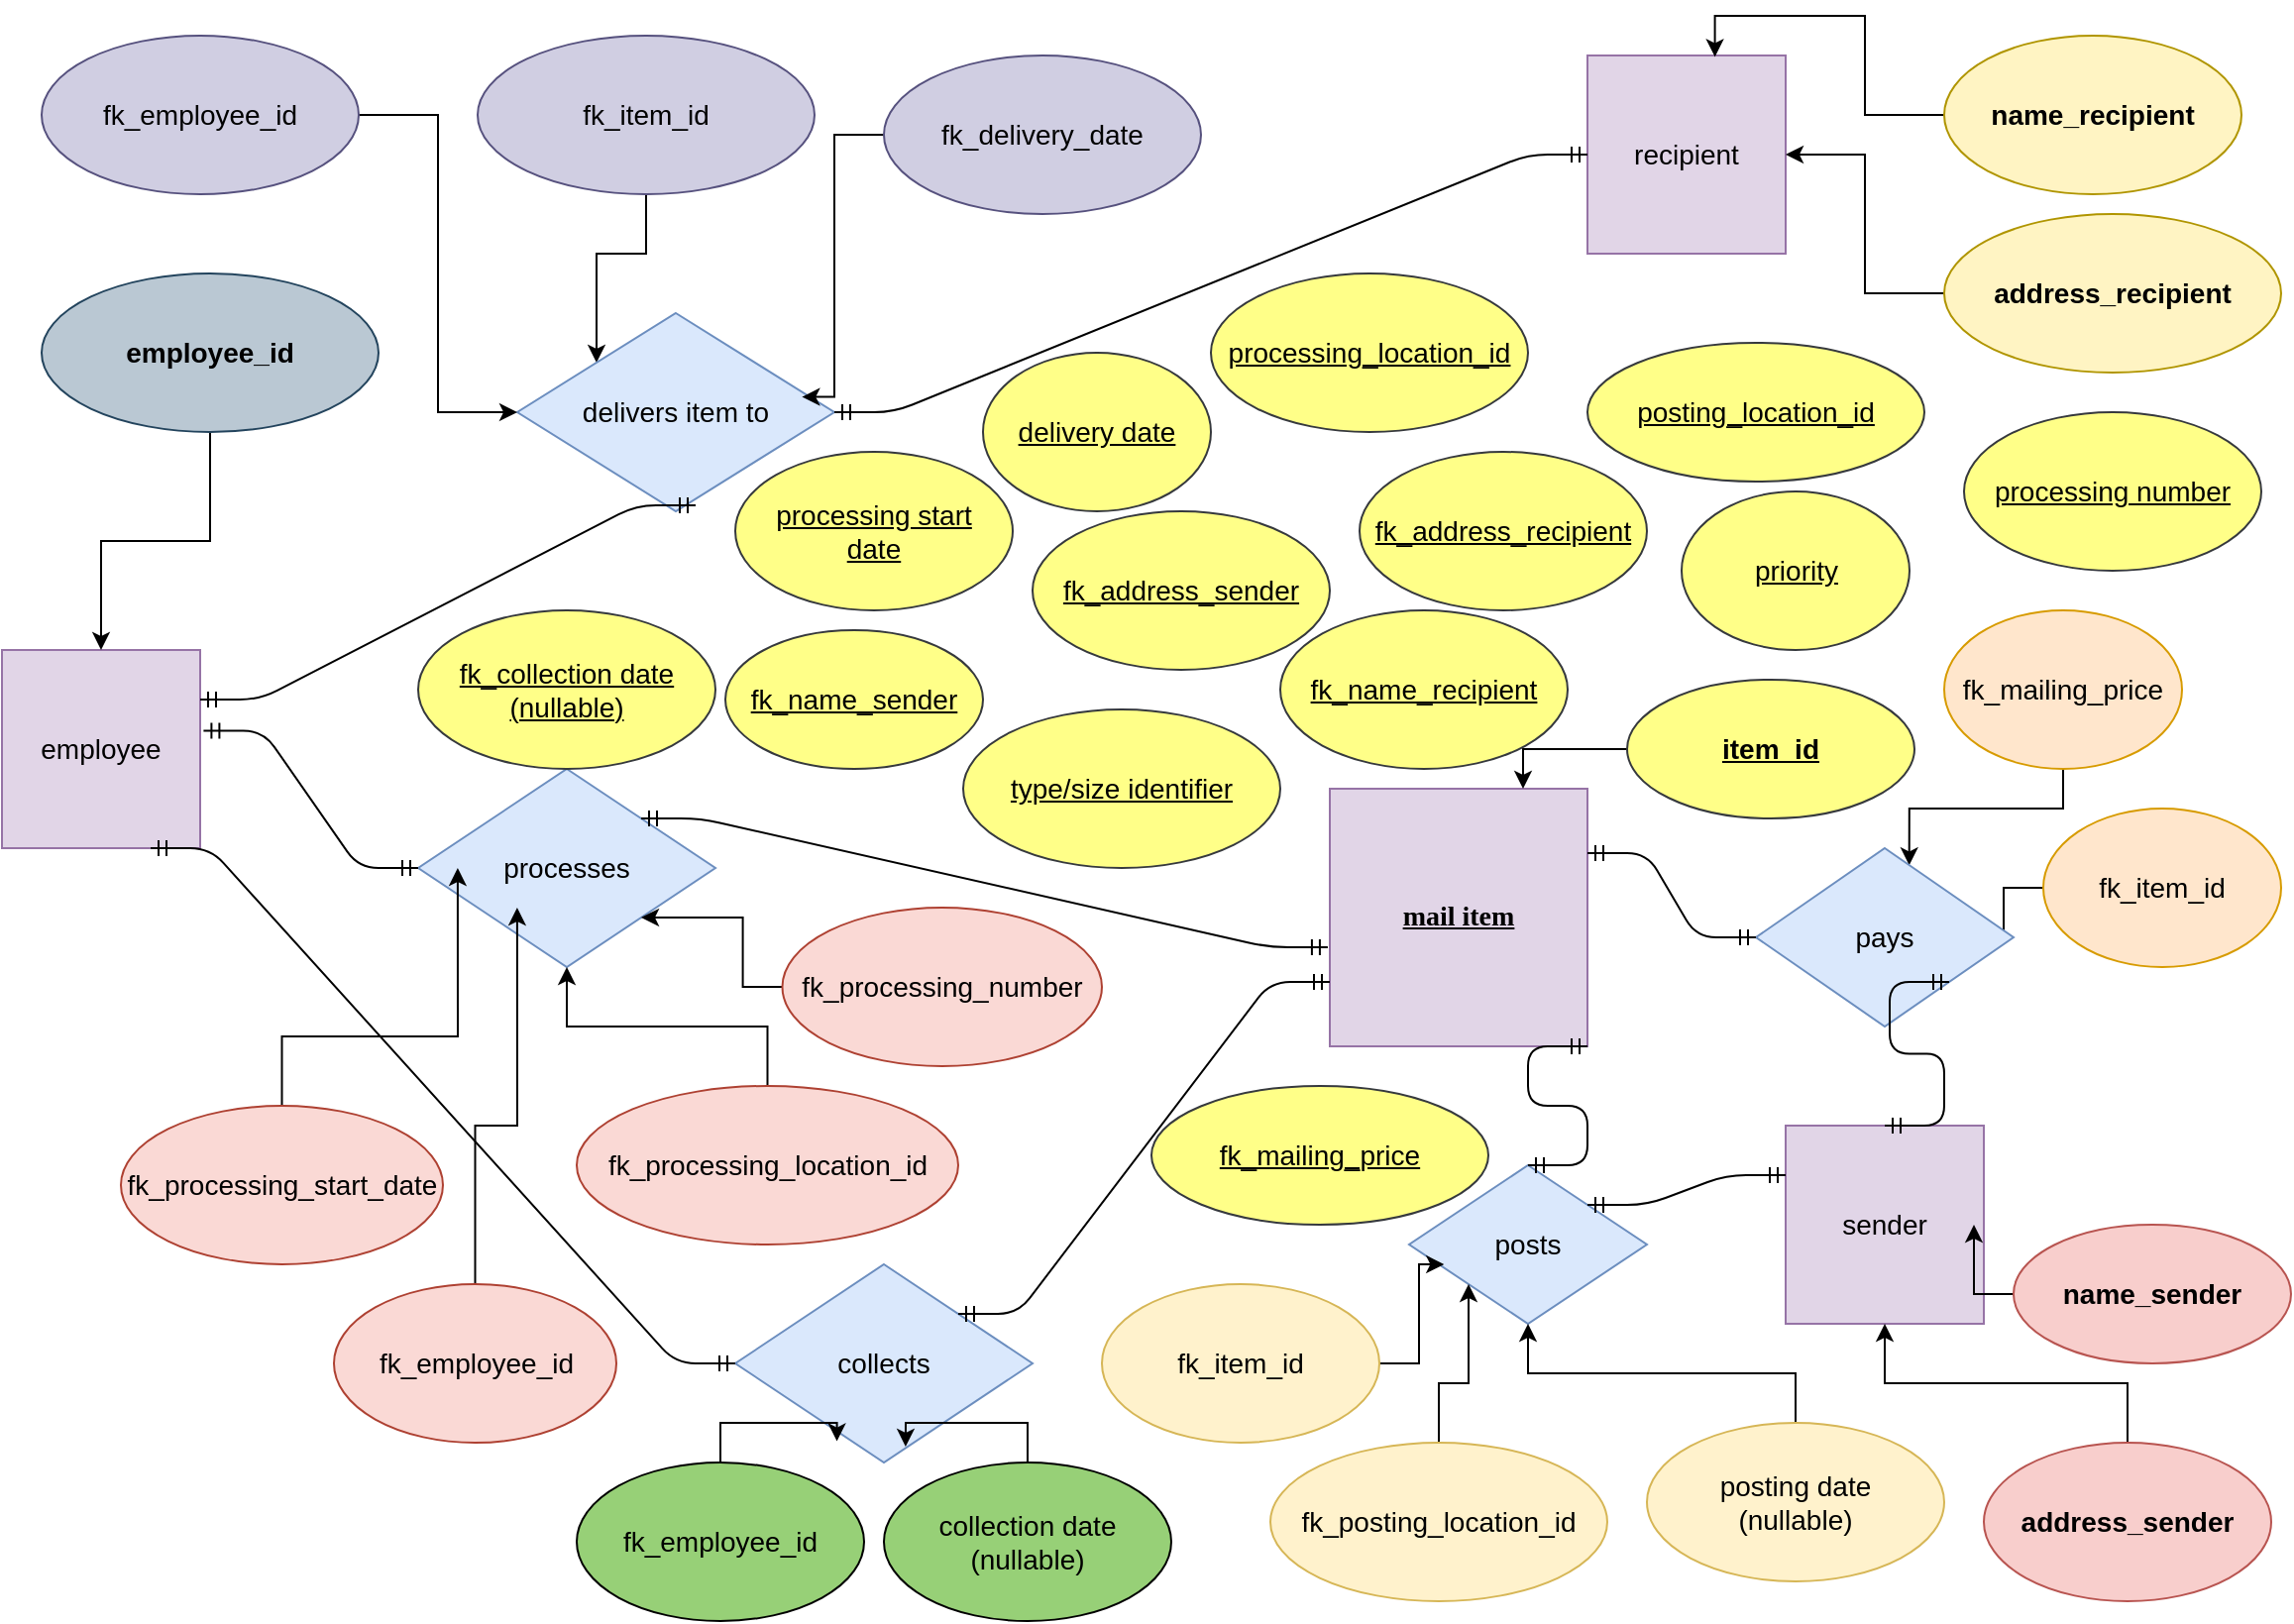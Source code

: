 <mxfile version="13.5.4" type="device"><diagram id="zDZmXAtzCNWLokW1jeRb" name="Page-1"><mxGraphModel dx="1157" dy="656" grid="1" gridSize="10" guides="1" tooltips="1" connect="1" arrows="1" fold="1" page="1" pageScale="1" pageWidth="1169" pageHeight="827" math="0" shadow="0"><root><mxCell id="0"/><mxCell id="1" parent="0"/><mxCell id="Khkg1KRHEg8F2Jqv0YAL-1" value="mail item" style="whiteSpace=wrap;html=1;aspect=fixed;fontSize=14;fillColor=#e1d5e7;strokeColor=#9673a6;fontFamily=Comic Sans MS;fontStyle=5" vertex="1" parent="1"><mxGeometry x="680" y="400" width="130" height="130" as="geometry"/></mxCell><mxCell id="Khkg1KRHEg8F2Jqv0YAL-3" value="employee" style="whiteSpace=wrap;html=1;aspect=fixed;fontSize=14;fillColor=#e1d5e7;strokeColor=#9673a6;" vertex="1" parent="1"><mxGeometry x="10" y="330" width="100" height="100" as="geometry"/></mxCell><mxCell id="Khkg1KRHEg8F2Jqv0YAL-4" value="sender" style="whiteSpace=wrap;html=1;aspect=fixed;fontSize=14;fillColor=#e1d5e7;strokeColor=#9673a6;" vertex="1" parent="1"><mxGeometry x="910" y="570" width="100" height="100" as="geometry"/></mxCell><mxCell id="Khkg1KRHEg8F2Jqv0YAL-5" value="recipient" style="whiteSpace=wrap;html=1;aspect=fixed;fontSize=14;fillColor=#e1d5e7;strokeColor=#9673a6;" vertex="1" parent="1"><mxGeometry x="810" y="30" width="100" height="100" as="geometry"/></mxCell><mxCell id="Khkg1KRHEg8F2Jqv0YAL-47" style="edgeStyle=orthogonalEdgeStyle;rounded=0;orthogonalLoop=1;jettySize=auto;html=1;entryX=0;entryY=0;entryDx=0;entryDy=0;fontSize=14;" edge="1" parent="1" source="Khkg1KRHEg8F2Jqv0YAL-6" target="Khkg1KRHEg8F2Jqv0YAL-20"><mxGeometry relative="1" as="geometry"/></mxCell><mxCell id="Khkg1KRHEg8F2Jqv0YAL-6" value="fk_item_id" style="ellipse;whiteSpace=wrap;html=1;fontSize=14;fillColor=#d0cee2;strokeColor=#56517e;" vertex="1" parent="1"><mxGeometry x="250" y="20" width="170" height="80" as="geometry"/></mxCell><mxCell id="Khkg1KRHEg8F2Jqv0YAL-32" style="edgeStyle=orthogonalEdgeStyle;rounded=0;orthogonalLoop=1;jettySize=auto;html=1;entryX=0.595;entryY=0.096;entryDx=0;entryDy=0;entryPerimeter=0;fontSize=14;" edge="1" parent="1" source="Khkg1KRHEg8F2Jqv0YAL-9" target="Khkg1KRHEg8F2Jqv0YAL-15"><mxGeometry relative="1" as="geometry"/></mxCell><mxCell id="Khkg1KRHEg8F2Jqv0YAL-9" value="fk_mailing_price" style="ellipse;whiteSpace=wrap;html=1;fontSize=14;fillColor=#ffe6cc;strokeColor=#d79b00;" vertex="1" parent="1"><mxGeometry x="990" y="310" width="120" height="80" as="geometry"/></mxCell><mxCell id="Khkg1KRHEg8F2Jqv0YAL-33" style="edgeStyle=orthogonalEdgeStyle;rounded=0;orthogonalLoop=1;jettySize=auto;html=1;exitX=0;exitY=0.5;exitDx=0;exitDy=0;fontSize=14;" edge="1" parent="1" source="Khkg1KRHEg8F2Jqv0YAL-10" target="Khkg1KRHEg8F2Jqv0YAL-15"><mxGeometry relative="1" as="geometry"/></mxCell><mxCell id="Khkg1KRHEg8F2Jqv0YAL-10" value="fk_item_id" style="ellipse;whiteSpace=wrap;html=1;fontSize=14;fillColor=#ffe6cc;strokeColor=#d79b00;" vertex="1" parent="1"><mxGeometry x="1040" y="410" width="120" height="80" as="geometry"/></mxCell><mxCell id="Khkg1KRHEg8F2Jqv0YAL-49" style="edgeStyle=orthogonalEdgeStyle;rounded=0;orthogonalLoop=1;jettySize=auto;html=1;fontSize=14;" edge="1" parent="1" source="Khkg1KRHEg8F2Jqv0YAL-12" target="Khkg1KRHEg8F2Jqv0YAL-5"><mxGeometry relative="1" as="geometry"/></mxCell><mxCell id="Khkg1KRHEg8F2Jqv0YAL-12" value="address_recipient" style="ellipse;whiteSpace=wrap;html=1;fontSize=14;strokeColor=#B09500;fillColor=#FFF4C3;fontStyle=1" vertex="1" parent="1"><mxGeometry x="990" y="110" width="170" height="80" as="geometry"/></mxCell><mxCell id="Khkg1KRHEg8F2Jqv0YAL-48" style="edgeStyle=orthogonalEdgeStyle;rounded=0;orthogonalLoop=1;jettySize=auto;html=1;entryX=0.643;entryY=0.007;entryDx=0;entryDy=0;entryPerimeter=0;fontSize=14;" edge="1" parent="1" source="Khkg1KRHEg8F2Jqv0YAL-13" target="Khkg1KRHEg8F2Jqv0YAL-5"><mxGeometry relative="1" as="geometry"/></mxCell><mxCell id="Khkg1KRHEg8F2Jqv0YAL-13" value="name_recipient" style="ellipse;whiteSpace=wrap;html=1;fontSize=14;strokeColor=#B09500;fillColor=#FFF4C3;fontStyle=1" vertex="1" parent="1"><mxGeometry x="990" y="20" width="150" height="80" as="geometry"/></mxCell><mxCell id="Khkg1KRHEg8F2Jqv0YAL-15" value="pays" style="rhombus;whiteSpace=wrap;html=1;fontSize=14;fillColor=#dae8fc;strokeColor=#6c8ebf;" vertex="1" parent="1"><mxGeometry x="895" y="430" width="130" height="90" as="geometry"/></mxCell><mxCell id="Khkg1KRHEg8F2Jqv0YAL-17" value="posts" style="rhombus;whiteSpace=wrap;html=1;fontSize=14;fillColor=#dae8fc;strokeColor=#6c8ebf;" vertex="1" parent="1"><mxGeometry x="720" y="590" width="120" height="80" as="geometry"/></mxCell><mxCell id="Khkg1KRHEg8F2Jqv0YAL-19" value="processes" style="rhombus;whiteSpace=wrap;html=1;fontSize=14;fillColor=#dae8fc;strokeColor=#6c8ebf;" vertex="1" parent="1"><mxGeometry x="220" y="390" width="150" height="100" as="geometry"/></mxCell><mxCell id="Khkg1KRHEg8F2Jqv0YAL-20" value="delivers item to" style="rhombus;whiteSpace=wrap;html=1;fontSize=14;fillColor=#dae8fc;strokeColor=#6c8ebf;" vertex="1" parent="1"><mxGeometry x="270" y="160" width="160" height="100" as="geometry"/></mxCell><mxCell id="Khkg1KRHEg8F2Jqv0YAL-21" value="" style="edgeStyle=entityRelationEdgeStyle;fontSize=12;html=1;endArrow=ERmandOne;startArrow=ERmandOne;exitX=1;exitY=0.25;exitDx=0;exitDy=0;" edge="1" parent="1" source="Khkg1KRHEg8F2Jqv0YAL-3"><mxGeometry width="100" height="100" relative="1" as="geometry"><mxPoint x="320" y="450" as="sourcePoint"/><mxPoint x="360" y="257" as="targetPoint"/></mxGeometry></mxCell><mxCell id="Khkg1KRHEg8F2Jqv0YAL-22" value="" style="edgeStyle=entityRelationEdgeStyle;fontSize=12;html=1;endArrow=ERmandOne;startArrow=ERmandOne;entryX=0;entryY=0.5;entryDx=0;entryDy=0;" edge="1" parent="1" source="Khkg1KRHEg8F2Jqv0YAL-20" target="Khkg1KRHEg8F2Jqv0YAL-5"><mxGeometry width="100" height="100" relative="1" as="geometry"><mxPoint x="470" y="360" as="sourcePoint"/><mxPoint x="650" y="150" as="targetPoint"/></mxGeometry></mxCell><mxCell id="Khkg1KRHEg8F2Jqv0YAL-23" value="" style="edgeStyle=entityRelationEdgeStyle;fontSize=12;html=1;endArrow=ERmandOne;startArrow=ERmandOne;entryX=0.5;entryY=0;entryDx=0;entryDy=0;exitX=1;exitY=1;exitDx=0;exitDy=0;" edge="1" parent="1" source="Khkg1KRHEg8F2Jqv0YAL-15" target="Khkg1KRHEg8F2Jqv0YAL-4"><mxGeometry width="100" height="100" relative="1" as="geometry"><mxPoint x="580" y="560" as="sourcePoint"/><mxPoint x="760" y="350" as="targetPoint"/></mxGeometry></mxCell><mxCell id="Khkg1KRHEg8F2Jqv0YAL-24" value="" style="edgeStyle=entityRelationEdgeStyle;fontSize=12;html=1;endArrow=ERmandOne;startArrow=ERmandOne;exitX=1;exitY=0.25;exitDx=0;exitDy=0;" edge="1" parent="1" source="Khkg1KRHEg8F2Jqv0YAL-1" target="Khkg1KRHEg8F2Jqv0YAL-15"><mxGeometry width="100" height="100" relative="1" as="geometry"><mxPoint x="770" y="500" as="sourcePoint"/><mxPoint x="950" y="290" as="targetPoint"/></mxGeometry></mxCell><mxCell id="Khkg1KRHEg8F2Jqv0YAL-25" value="" style="edgeStyle=entityRelationEdgeStyle;fontSize=12;html=1;endArrow=ERmandOne;startArrow=ERmandOne;exitX=1;exitY=0;exitDx=0;exitDy=0;entryX=0;entryY=0.25;entryDx=0;entryDy=0;" edge="1" parent="1" source="Khkg1KRHEg8F2Jqv0YAL-17" target="Khkg1KRHEg8F2Jqv0YAL-4"><mxGeometry width="100" height="100" relative="1" as="geometry"><mxPoint x="280" y="600" as="sourcePoint"/><mxPoint x="460" y="390" as="targetPoint"/></mxGeometry></mxCell><mxCell id="Khkg1KRHEg8F2Jqv0YAL-26" value="" style="edgeStyle=entityRelationEdgeStyle;fontSize=12;html=1;endArrow=ERmandOne;startArrow=ERmandOne;entryX=1;entryY=1;entryDx=0;entryDy=0;exitX=0.5;exitY=0;exitDx=0;exitDy=0;" edge="1" parent="1" source="Khkg1KRHEg8F2Jqv0YAL-17" target="Khkg1KRHEg8F2Jqv0YAL-1"><mxGeometry width="100" height="100" relative="1" as="geometry"><mxPoint x="730" y="555" as="sourcePoint"/><mxPoint x="830" y="540" as="targetPoint"/></mxGeometry></mxCell><mxCell id="Khkg1KRHEg8F2Jqv0YAL-27" value="" style="edgeStyle=entityRelationEdgeStyle;fontSize=12;html=1;endArrow=ERmandOne;startArrow=ERmandOne;exitX=1;exitY=0;exitDx=0;exitDy=0;entryX=-0.008;entryY=0.615;entryDx=0;entryDy=0;entryPerimeter=0;" edge="1" parent="1" source="Khkg1KRHEg8F2Jqv0YAL-19" target="Khkg1KRHEg8F2Jqv0YAL-1"><mxGeometry width="100" height="100" relative="1" as="geometry"><mxPoint x="410" y="414" as="sourcePoint"/><mxPoint x="673" y="450" as="targetPoint"/></mxGeometry></mxCell><mxCell id="Khkg1KRHEg8F2Jqv0YAL-28" value="" style="edgeStyle=entityRelationEdgeStyle;fontSize=12;html=1;endArrow=ERmandOne;startArrow=ERmandOne;exitX=1.017;exitY=0.407;exitDx=0;exitDy=0;exitPerimeter=0;" edge="1" parent="1" source="Khkg1KRHEg8F2Jqv0YAL-3" target="Khkg1KRHEg8F2Jqv0YAL-19"><mxGeometry width="100" height="100" relative="1" as="geometry"><mxPoint x="210.5" y="660" as="sourcePoint"/><mxPoint x="360" y="575" as="targetPoint"/></mxGeometry></mxCell><mxCell id="Khkg1KRHEg8F2Jqv0YAL-29" value="collects" style="rhombus;whiteSpace=wrap;html=1;fontSize=14;fillColor=#dae8fc;strokeColor=#6c8ebf;" vertex="1" parent="1"><mxGeometry x="380" y="640" width="150" height="100" as="geometry"/></mxCell><mxCell id="Khkg1KRHEg8F2Jqv0YAL-30" value="" style="edgeStyle=entityRelationEdgeStyle;fontSize=12;html=1;endArrow=ERmandOne;startArrow=ERmandOne;exitX=0.75;exitY=1;exitDx=0;exitDy=0;" edge="1" parent="1" source="Khkg1KRHEg8F2Jqv0YAL-3" target="Khkg1KRHEg8F2Jqv0YAL-29"><mxGeometry width="100" height="100" relative="1" as="geometry"><mxPoint x="210" y="650" as="sourcePoint"/><mxPoint x="370" y="690" as="targetPoint"/></mxGeometry></mxCell><mxCell id="Khkg1KRHEg8F2Jqv0YAL-31" value="" style="edgeStyle=entityRelationEdgeStyle;fontSize=12;html=1;endArrow=ERmandOne;startArrow=ERmandOne;exitX=1;exitY=0;exitDx=0;exitDy=0;entryX=0;entryY=0.75;entryDx=0;entryDy=0;" edge="1" parent="1" source="Khkg1KRHEg8F2Jqv0YAL-29" target="Khkg1KRHEg8F2Jqv0YAL-1"><mxGeometry width="100" height="100" relative="1" as="geometry"><mxPoint x="530" y="515.7" as="sourcePoint"/><mxPoint x="685.8" y="470" as="targetPoint"/></mxGeometry></mxCell><mxCell id="Khkg1KRHEg8F2Jqv0YAL-42" style="edgeStyle=orthogonalEdgeStyle;rounded=0;orthogonalLoop=1;jettySize=auto;html=1;entryX=0.147;entryY=0.625;entryDx=0;entryDy=0;entryPerimeter=0;fontSize=14;" edge="1" parent="1" source="Khkg1KRHEg8F2Jqv0YAL-34" target="Khkg1KRHEg8F2Jqv0YAL-17"><mxGeometry relative="1" as="geometry"/></mxCell><mxCell id="Khkg1KRHEg8F2Jqv0YAL-34" value="fk_item_id" style="ellipse;whiteSpace=wrap;html=1;fontSize=14;fillColor=#fff2cc;strokeColor=#d6b656;" vertex="1" parent="1"><mxGeometry x="565" y="650" width="140" height="80" as="geometry"/></mxCell><mxCell id="Khkg1KRHEg8F2Jqv0YAL-44" style="edgeStyle=orthogonalEdgeStyle;rounded=0;orthogonalLoop=1;jettySize=auto;html=1;fontSize=14;" edge="1" parent="1" source="Khkg1KRHEg8F2Jqv0YAL-35" target="Khkg1KRHEg8F2Jqv0YAL-4"><mxGeometry relative="1" as="geometry"/></mxCell><mxCell id="Khkg1KRHEg8F2Jqv0YAL-35" value="name_sender" style="ellipse;whiteSpace=wrap;html=1;fontSize=14;fillColor=#f8cecc;strokeColor=#b85450;fontStyle=1" vertex="1" parent="1"><mxGeometry x="1025" y="620" width="140" height="70" as="geometry"/></mxCell><mxCell id="Khkg1KRHEg8F2Jqv0YAL-78" style="edgeStyle=orthogonalEdgeStyle;rounded=0;orthogonalLoop=1;jettySize=auto;html=1;entryX=0.898;entryY=0.423;entryDx=0;entryDy=0;entryPerimeter=0;fontSize=14;fontColor=#000000;" edge="1" parent="1" source="Khkg1KRHEg8F2Jqv0YAL-36" target="Khkg1KRHEg8F2Jqv0YAL-20"><mxGeometry relative="1" as="geometry"><Array as="points"><mxPoint x="430" y="70"/><mxPoint x="430" y="202"/></Array></mxGeometry></mxCell><mxCell id="Khkg1KRHEg8F2Jqv0YAL-36" value="fk_delivery_date" style="ellipse;whiteSpace=wrap;html=1;fontSize=14;fillColor=#d0cee2;strokeColor=#56517e;" vertex="1" parent="1"><mxGeometry x="455" y="30" width="160" height="80" as="geometry"/></mxCell><mxCell id="Khkg1KRHEg8F2Jqv0YAL-40" style="edgeStyle=orthogonalEdgeStyle;rounded=0;orthogonalLoop=1;jettySize=auto;html=1;fontSize=14;" edge="1" parent="1" source="Khkg1KRHEg8F2Jqv0YAL-37" target="Khkg1KRHEg8F2Jqv0YAL-17"><mxGeometry relative="1" as="geometry"/></mxCell><mxCell id="Khkg1KRHEg8F2Jqv0YAL-37" value="posting date&lt;br&gt;(nullable)" style="ellipse;whiteSpace=wrap;html=1;fontSize=14;fillColor=#fff2cc;strokeColor=#d6b656;" vertex="1" parent="1"><mxGeometry x="840" y="720" width="150" height="80" as="geometry"/></mxCell><mxCell id="Khkg1KRHEg8F2Jqv0YAL-41" style="edgeStyle=orthogonalEdgeStyle;rounded=0;orthogonalLoop=1;jettySize=auto;html=1;entryX=0;entryY=1;entryDx=0;entryDy=0;fontSize=14;" edge="1" parent="1" source="Khkg1KRHEg8F2Jqv0YAL-38" target="Khkg1KRHEg8F2Jqv0YAL-17"><mxGeometry relative="1" as="geometry"/></mxCell><mxCell id="Khkg1KRHEg8F2Jqv0YAL-38" value="fk_posting_location_id" style="ellipse;whiteSpace=wrap;html=1;fontSize=14;fillColor=#fff2cc;strokeColor=#d6b656;" vertex="1" parent="1"><mxGeometry x="650" y="730" width="170" height="80" as="geometry"/></mxCell><mxCell id="Khkg1KRHEg8F2Jqv0YAL-46" style="edgeStyle=orthogonalEdgeStyle;rounded=0;orthogonalLoop=1;jettySize=auto;html=1;entryX=0;entryY=0.5;entryDx=0;entryDy=0;fontSize=14;" edge="1" parent="1" source="Khkg1KRHEg8F2Jqv0YAL-39" target="Khkg1KRHEg8F2Jqv0YAL-20"><mxGeometry relative="1" as="geometry"/></mxCell><mxCell id="Khkg1KRHEg8F2Jqv0YAL-39" value="fk_employee_id" style="ellipse;whiteSpace=wrap;html=1;fontSize=14;fillColor=#d0cee2;strokeColor=#56517e;" vertex="1" parent="1"><mxGeometry x="30" y="20" width="160" height="80" as="geometry"/></mxCell><mxCell id="Khkg1KRHEg8F2Jqv0YAL-51" style="edgeStyle=orthogonalEdgeStyle;rounded=0;orthogonalLoop=1;jettySize=auto;html=1;fontSize=14;" edge="1" parent="1" source="Khkg1KRHEg8F2Jqv0YAL-50" target="Khkg1KRHEg8F2Jqv0YAL-4"><mxGeometry relative="1" as="geometry"/></mxCell><mxCell id="Khkg1KRHEg8F2Jqv0YAL-50" value="address_sender" style="ellipse;whiteSpace=wrap;html=1;fontSize=14;fillColor=#f8cecc;strokeColor=#b85450;fontStyle=1" vertex="1" parent="1"><mxGeometry x="1010" y="730" width="145" height="80" as="geometry"/></mxCell><mxCell id="Khkg1KRHEg8F2Jqv0YAL-53" style="edgeStyle=orthogonalEdgeStyle;rounded=0;orthogonalLoop=1;jettySize=auto;html=1;entryX=0.573;entryY=0.92;entryDx=0;entryDy=0;entryPerimeter=0;fontSize=14;fontColor=#000000;" edge="1" parent="1" source="Khkg1KRHEg8F2Jqv0YAL-52" target="Khkg1KRHEg8F2Jqv0YAL-29"><mxGeometry relative="1" as="geometry"/></mxCell><mxCell id="Khkg1KRHEg8F2Jqv0YAL-52" value="collection date&lt;br&gt;(nullable)" style="ellipse;whiteSpace=wrap;html=1;fontSize=14;fillColor=#97D077;" vertex="1" parent="1"><mxGeometry x="455" y="740" width="145" height="80" as="geometry"/></mxCell><mxCell id="Khkg1KRHEg8F2Jqv0YAL-55" style="edgeStyle=orthogonalEdgeStyle;rounded=0;orthogonalLoop=1;jettySize=auto;html=1;entryX=0.342;entryY=0.893;entryDx=0;entryDy=0;entryPerimeter=0;fontSize=14;fontColor=#000000;" edge="1" parent="1" source="Khkg1KRHEg8F2Jqv0YAL-54" target="Khkg1KRHEg8F2Jqv0YAL-29"><mxGeometry relative="1" as="geometry"/></mxCell><mxCell id="Khkg1KRHEg8F2Jqv0YAL-54" value="fk_employee_id" style="ellipse;whiteSpace=wrap;html=1;fontSize=14;fillColor=#97D077;" vertex="1" parent="1"><mxGeometry x="300" y="740" width="145" height="80" as="geometry"/></mxCell><mxCell id="Khkg1KRHEg8F2Jqv0YAL-62" style="edgeStyle=orthogonalEdgeStyle;rounded=0;orthogonalLoop=1;jettySize=auto;html=1;fontSize=14;fontColor=#000000;" edge="1" parent="1" source="Khkg1KRHEg8F2Jqv0YAL-57" target="Khkg1KRHEg8F2Jqv0YAL-19"><mxGeometry relative="1" as="geometry"/></mxCell><mxCell id="Khkg1KRHEg8F2Jqv0YAL-57" value="fk_processing_location_id" style="ellipse;whiteSpace=wrap;html=1;fontSize=14;fillColor=#fad9d5;strokeColor=#ae4132;" vertex="1" parent="1"><mxGeometry x="300" y="550" width="192.5" height="80" as="geometry"/></mxCell><mxCell id="Khkg1KRHEg8F2Jqv0YAL-63" style="edgeStyle=orthogonalEdgeStyle;rounded=0;orthogonalLoop=1;jettySize=auto;html=1;entryX=1;entryY=1;entryDx=0;entryDy=0;fontSize=14;fontColor=#000000;" edge="1" parent="1" source="Khkg1KRHEg8F2Jqv0YAL-59" target="Khkg1KRHEg8F2Jqv0YAL-19"><mxGeometry relative="1" as="geometry"/></mxCell><mxCell id="Khkg1KRHEg8F2Jqv0YAL-59" value="fk_processing_number" style="ellipse;whiteSpace=wrap;html=1;fontSize=14;fillColor=#fad9d5;strokeColor=#ae4132;" vertex="1" parent="1"><mxGeometry x="403.75" y="460" width="161.25" height="80" as="geometry"/></mxCell><mxCell id="Khkg1KRHEg8F2Jqv0YAL-66" style="edgeStyle=orthogonalEdgeStyle;rounded=0;orthogonalLoop=1;jettySize=auto;html=1;entryX=0.333;entryY=0.7;entryDx=0;entryDy=0;entryPerimeter=0;fontSize=14;fontColor=#000000;" edge="1" parent="1" source="Khkg1KRHEg8F2Jqv0YAL-65" target="Khkg1KRHEg8F2Jqv0YAL-19"><mxGeometry relative="1" as="geometry"/></mxCell><mxCell id="Khkg1KRHEg8F2Jqv0YAL-65" value="fk_employee_id" style="ellipse;whiteSpace=wrap;html=1;fontSize=14;fillColor=#fad9d5;strokeColor=#ae4132;" vertex="1" parent="1"><mxGeometry x="177.5" y="650" width="142.5" height="80" as="geometry"/></mxCell><mxCell id="Khkg1KRHEg8F2Jqv0YAL-70" style="edgeStyle=orthogonalEdgeStyle;rounded=0;orthogonalLoop=1;jettySize=auto;html=1;entryX=0.133;entryY=0.5;entryDx=0;entryDy=0;entryPerimeter=0;fontSize=14;fontColor=#000000;" edge="1" parent="1" source="Khkg1KRHEg8F2Jqv0YAL-67" target="Khkg1KRHEg8F2Jqv0YAL-19"><mxGeometry relative="1" as="geometry"/></mxCell><mxCell id="Khkg1KRHEg8F2Jqv0YAL-67" value="fk_processing_start_date" style="ellipse;whiteSpace=wrap;html=1;fontSize=14;fillColor=#fad9d5;strokeColor=#ae4132;" vertex="1" parent="1"><mxGeometry x="70" y="560" width="162.5" height="80" as="geometry"/></mxCell><mxCell id="Khkg1KRHEg8F2Jqv0YAL-72" style="edgeStyle=orthogonalEdgeStyle;rounded=0;orthogonalLoop=1;jettySize=auto;html=1;fontSize=14;fontColor=#000000;" edge="1" parent="1" source="Khkg1KRHEg8F2Jqv0YAL-71" target="Khkg1KRHEg8F2Jqv0YAL-3"><mxGeometry relative="1" as="geometry"/></mxCell><mxCell id="Khkg1KRHEg8F2Jqv0YAL-71" value="employee_id" style="ellipse;whiteSpace=wrap;html=1;fillColor=#bac8d3;fontSize=14;strokeColor=#23445d;fontStyle=1" vertex="1" parent="1"><mxGeometry x="30" y="140" width="170" height="80" as="geometry"/></mxCell><mxCell id="Khkg1KRHEg8F2Jqv0YAL-79" value="processing start&lt;br&gt;date" style="ellipse;whiteSpace=wrap;html=1;fontSize=14;fillColor=#ffff88;strokeColor=#36393d;fontStyle=4" vertex="1" parent="1"><mxGeometry x="380" y="230" width="140" height="80" as="geometry"/></mxCell><mxCell id="Khkg1KRHEg8F2Jqv0YAL-80" value="posting_location_id" style="ellipse;whiteSpace=wrap;html=1;fontSize=14;fillColor=#ffff88;strokeColor=#36393d;fontStyle=4" vertex="1" parent="1"><mxGeometry x="810" y="175" width="170" height="70" as="geometry"/></mxCell><mxCell id="Khkg1KRHEg8F2Jqv0YAL-81" value="processing_location_id" style="ellipse;whiteSpace=wrap;html=1;fontSize=14;fillColor=#ffff88;strokeColor=#36393d;fontStyle=4" vertex="1" parent="1"><mxGeometry x="620" y="140" width="160" height="80" as="geometry"/></mxCell><mxCell id="Khkg1KRHEg8F2Jqv0YAL-82" value="delivery date" style="ellipse;whiteSpace=wrap;html=1;fontSize=14;fillColor=#ffff88;strokeColor=#36393d;fontStyle=4" vertex="1" parent="1"><mxGeometry x="505" y="180" width="115" height="80" as="geometry"/></mxCell><mxCell id="Khkg1KRHEg8F2Jqv0YAL-83" value="processing number" style="ellipse;whiteSpace=wrap;html=1;fontSize=14;fillColor=#ffff88;strokeColor=#36393d;fontStyle=4" vertex="1" parent="1"><mxGeometry x="1000" y="210" width="150" height="80" as="geometry"/></mxCell><mxCell id="Khkg1KRHEg8F2Jqv0YAL-85" value="fk_collection date&lt;br&gt;(nullable)" style="ellipse;whiteSpace=wrap;html=1;fontSize=14;fillColor=#ffff88;strokeColor=#36393d;fontStyle=4" vertex="1" parent="1"><mxGeometry x="220" y="310" width="150" height="80" as="geometry"/></mxCell><mxCell id="Khkg1KRHEg8F2Jqv0YAL-120" style="edgeStyle=orthogonalEdgeStyle;rounded=0;orthogonalLoop=1;jettySize=auto;html=1;entryX=0.75;entryY=0;entryDx=0;entryDy=0;fontFamily=Comic Sans MS;fontSize=14;fontColor=#000000;" edge="1" parent="1" source="Khkg1KRHEg8F2Jqv0YAL-86" target="Khkg1KRHEg8F2Jqv0YAL-1"><mxGeometry relative="1" as="geometry"/></mxCell><mxCell id="Khkg1KRHEg8F2Jqv0YAL-86" value="item_id" style="ellipse;whiteSpace=wrap;html=1;fontSize=14;fontStyle=5;fillColor=#ffff88;strokeColor=#36393d;" vertex="1" parent="1"><mxGeometry x="830" y="345" width="145" height="70" as="geometry"/></mxCell><mxCell id="Khkg1KRHEg8F2Jqv0YAL-88" value="fk_address_recipient" style="ellipse;whiteSpace=wrap;html=1;fontSize=14;fillColor=#ffff88;strokeColor=#36393d;fontStyle=4" vertex="1" parent="1"><mxGeometry x="695" y="230" width="145" height="80" as="geometry"/></mxCell><mxCell id="Khkg1KRHEg8F2Jqv0YAL-89" value="fk_address_sender" style="ellipse;whiteSpace=wrap;html=1;fontSize=14;rotation=0;fillColor=#ffff88;strokeColor=#36393d;fontStyle=4" vertex="1" parent="1"><mxGeometry x="530" y="260" width="150" height="80" as="geometry"/></mxCell><mxCell id="Khkg1KRHEg8F2Jqv0YAL-90" value="fk_name_sender" style="ellipse;whiteSpace=wrap;html=1;fontSize=14;rotation=0;fillColor=#ffff88;strokeColor=#36393d;fontStyle=4" vertex="1" parent="1"><mxGeometry x="375" y="320" width="130" height="70" as="geometry"/></mxCell><mxCell id="Khkg1KRHEg8F2Jqv0YAL-91" value="fk_name_recipient" style="ellipse;whiteSpace=wrap;html=1;fontSize=14;fillColor=#ffff88;strokeColor=#36393d;fontStyle=4" vertex="1" parent="1"><mxGeometry x="655" y="310" width="145" height="80" as="geometry"/></mxCell><mxCell id="Khkg1KRHEg8F2Jqv0YAL-92" value="fk_mailing_price" style="ellipse;whiteSpace=wrap;html=1;fontSize=14;rotation=0;fillColor=#ffff88;strokeColor=#36393d;fontStyle=4" vertex="1" parent="1"><mxGeometry x="590" y="550" width="170" height="70" as="geometry"/></mxCell><mxCell id="Khkg1KRHEg8F2Jqv0YAL-93" value="type/size identifier" style="ellipse;whiteSpace=wrap;html=1;fontSize=14;rotation=0;fillColor=#ffff88;strokeColor=#36393d;fontStyle=4" vertex="1" parent="1"><mxGeometry x="495" y="360" width="160" height="80" as="geometry"/></mxCell><mxCell id="Khkg1KRHEg8F2Jqv0YAL-94" value="priority" style="ellipse;whiteSpace=wrap;html=1;fontSize=14;fillColor=#ffff88;strokeColor=#36393d;fontStyle=4" vertex="1" parent="1"><mxGeometry x="857.5" y="250" width="115" height="80" as="geometry"/></mxCell></root></mxGraphModel></diagram></mxfile>